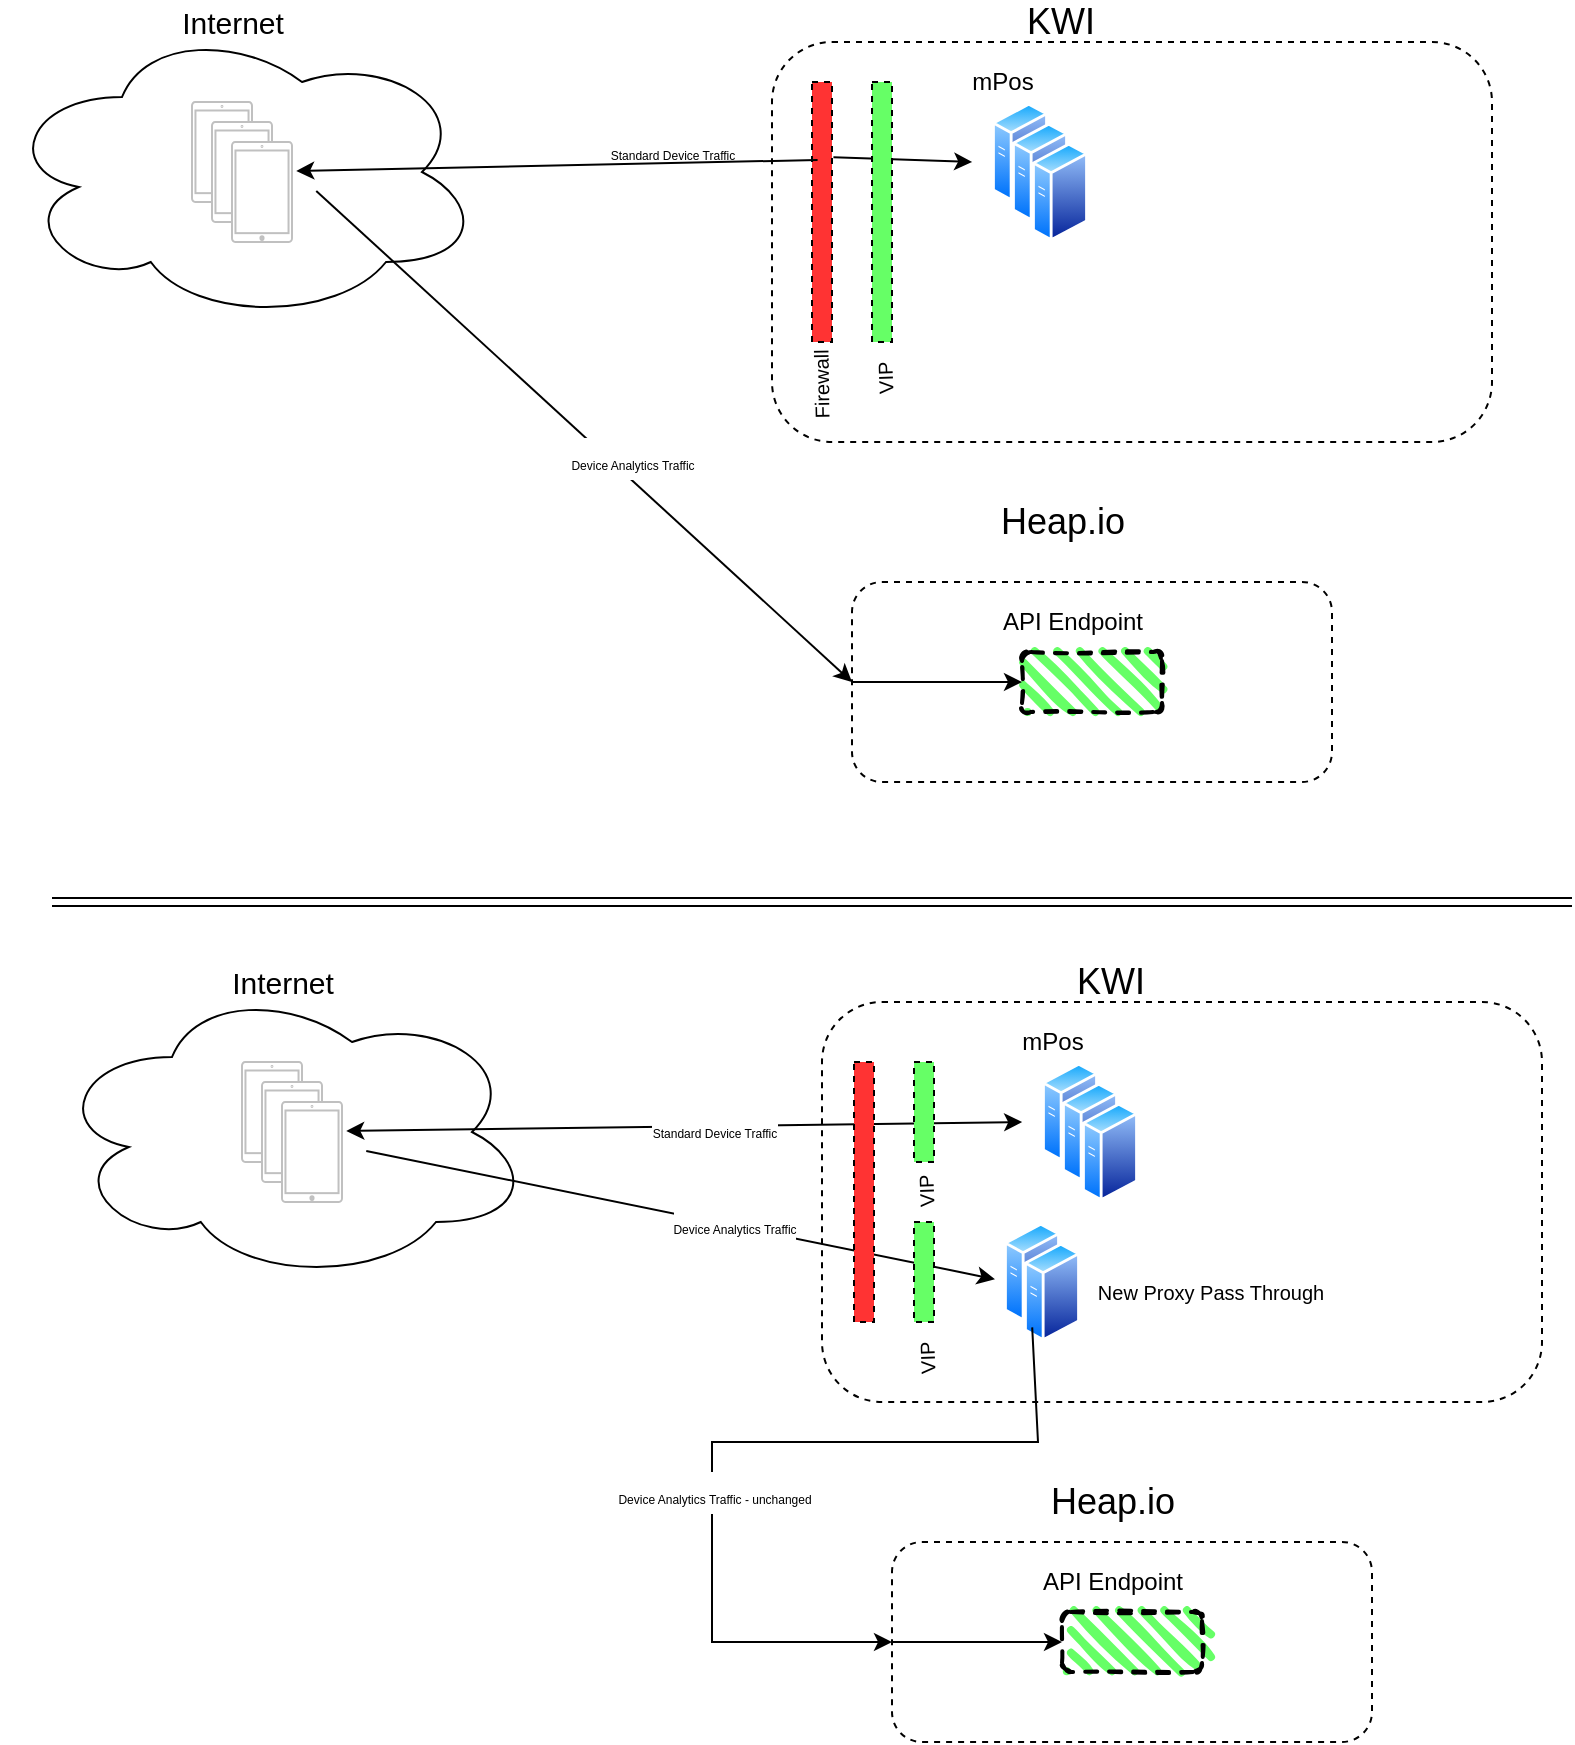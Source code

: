 <mxfile version="15.8.2" type="github">
  <diagram id="BCVr3omHkicOpqJ9TAwK" name="Page-1">
    <mxGraphModel dx="863" dy="479" grid="1" gridSize="10" guides="1" tooltips="1" connect="1" arrows="1" fold="1" page="1" pageScale="1" pageWidth="850" pageHeight="1100" math="0" shadow="0">
      <root>
        <mxCell id="0" />
        <mxCell id="1" parent="0" />
        <mxCell id="76EtGpGsDEVgRCwFcyli-1" value="" style="shape=cloud;whiteSpace=wrap;html=1;" vertex="1" parent="1">
          <mxGeometry x="15" y="40" width="240" height="150" as="geometry" />
        </mxCell>
        <mxCell id="76EtGpGsDEVgRCwFcyli-8" value="" style="html=1;verticalLabelPosition=bottom;labelBackgroundColor=#ffffff;verticalAlign=top;shadow=0;dashed=0;strokeWidth=1;shape=mxgraph.ios7.misc.ipad13inch;strokeColor=#c0c0c0;" vertex="1" parent="1">
          <mxGeometry x="110" y="80" width="30" height="50" as="geometry" />
        </mxCell>
        <mxCell id="76EtGpGsDEVgRCwFcyli-12" value="" style="html=1;verticalLabelPosition=bottom;labelBackgroundColor=#ffffff;verticalAlign=top;shadow=0;dashed=0;strokeWidth=1;shape=mxgraph.ios7.misc.ipad13inch;strokeColor=#c0c0c0;" vertex="1" parent="1">
          <mxGeometry x="120" y="90" width="30" height="50" as="geometry" />
        </mxCell>
        <mxCell id="76EtGpGsDEVgRCwFcyli-13" value="" style="html=1;verticalLabelPosition=bottom;labelBackgroundColor=#ffffff;verticalAlign=top;shadow=0;dashed=0;strokeWidth=1;shape=mxgraph.ios7.misc.ipad13inch;strokeColor=#c0c0c0;" vertex="1" parent="1">
          <mxGeometry x="130" y="100" width="30" height="50" as="geometry" />
        </mxCell>
        <mxCell id="76EtGpGsDEVgRCwFcyli-16" value="" style="rounded=1;whiteSpace=wrap;html=1;fixDash=0;dashed=1;" vertex="1" parent="1">
          <mxGeometry x="400" y="50" width="360" height="200" as="geometry" />
        </mxCell>
        <mxCell id="76EtGpGsDEVgRCwFcyli-17" value="" style="aspect=fixed;perimeter=ellipsePerimeter;html=1;align=center;shadow=0;dashed=0;spacingTop=3;image;image=img/lib/active_directory/generic_server.svg;rounded=1;" vertex="1" parent="1">
          <mxGeometry x="510" y="80" width="28.0" height="50" as="geometry" />
        </mxCell>
        <mxCell id="76EtGpGsDEVgRCwFcyli-18" value="" style="aspect=fixed;perimeter=ellipsePerimeter;html=1;align=center;shadow=0;dashed=0;spacingTop=3;image;image=img/lib/active_directory/generic_server.svg;rounded=1;" vertex="1" parent="1">
          <mxGeometry x="520" y="90" width="28.0" height="50" as="geometry" />
        </mxCell>
        <mxCell id="76EtGpGsDEVgRCwFcyli-19" value="" style="aspect=fixed;perimeter=ellipsePerimeter;html=1;align=center;shadow=0;dashed=0;spacingTop=3;image;image=img/lib/active_directory/generic_server.svg;rounded=1;" vertex="1" parent="1">
          <mxGeometry x="530" y="100" width="28.0" height="50" as="geometry" />
        </mxCell>
        <mxCell id="76EtGpGsDEVgRCwFcyli-21" value="mPos" style="text;html=1;resizable=0;autosize=1;align=center;verticalAlign=middle;points=[];fillColor=none;strokeColor=none;rounded=0;" vertex="1" parent="1">
          <mxGeometry x="490" y="60" width="50" height="20" as="geometry" />
        </mxCell>
        <mxCell id="76EtGpGsDEVgRCwFcyli-22" value="" style="rounded=1;whiteSpace=wrap;html=1;fixDash=0;dashed=1;" vertex="1" parent="1">
          <mxGeometry x="440" y="320" width="240" height="100" as="geometry" />
        </mxCell>
        <mxCell id="76EtGpGsDEVgRCwFcyli-25" value="" style="rounded=1;whiteSpace=wrap;html=1;strokeWidth=2;fillWeight=4;hachureGap=8;hachureAngle=45;fillColor=#66FF66;sketch=1;dashed=1;" vertex="1" parent="1">
          <mxGeometry x="525" y="355" width="70" height="30" as="geometry" />
        </mxCell>
        <mxCell id="76EtGpGsDEVgRCwFcyli-26" value="API Endpoint" style="text;html=1;resizable=0;autosize=1;align=center;verticalAlign=middle;points=[];fillColor=none;strokeColor=none;rounded=0;dashed=1;" vertex="1" parent="1">
          <mxGeometry x="505" y="330" width="90" height="20" as="geometry" />
        </mxCell>
        <mxCell id="76EtGpGsDEVgRCwFcyli-27" value="&lt;font style=&quot;font-size: 18px&quot;&gt;&lt;font style=&quot;font-size: 18px&quot;&gt;Heap&lt;/font&gt;.io&lt;/font&gt;" style="text;html=1;resizable=0;autosize=1;align=center;verticalAlign=middle;points=[];fillColor=none;strokeColor=none;rounded=0;dashed=1;" vertex="1" parent="1">
          <mxGeometry x="505" y="280" width="80" height="20" as="geometry" />
        </mxCell>
        <mxCell id="76EtGpGsDEVgRCwFcyli-28" value="&lt;span style=&quot;font-size: 18px&quot;&gt;KWI&lt;/span&gt;" style="text;html=1;resizable=0;autosize=1;align=center;verticalAlign=middle;points=[];fillColor=none;strokeColor=none;rounded=0;dashed=1;" vertex="1" parent="1">
          <mxGeometry x="519" y="30" width="50" height="20" as="geometry" />
        </mxCell>
        <mxCell id="76EtGpGsDEVgRCwFcyli-30" value="" style="endArrow=classic;startArrow=none;html=1;rounded=0;fontSize=18;exitX=1.071;exitY=0.289;exitDx=0;exitDy=0;exitPerimeter=0;entryX=0.278;entryY=0.3;entryDx=0;entryDy=0;entryPerimeter=0;" edge="1" parent="1" source="76EtGpGsDEVgRCwFcyli-70" target="76EtGpGsDEVgRCwFcyli-16">
          <mxGeometry width="50" height="50" relative="1" as="geometry">
            <mxPoint x="340" y="260" as="sourcePoint" />
            <mxPoint x="390" y="210" as="targetPoint" />
          </mxGeometry>
        </mxCell>
        <mxCell id="76EtGpGsDEVgRCwFcyli-31" value="&lt;font style=&quot;font-size: 6px&quot;&gt;Standard Device Traffic&lt;/font&gt;" style="edgeLabel;html=1;align=center;verticalAlign=middle;resizable=0;points=[];fontSize=18;" vertex="1" connectable="0" parent="76EtGpGsDEVgRCwFcyli-30">
          <mxGeometry x="0.09" relative="1" as="geometry">
            <mxPoint x="-119" y="-6" as="offset" />
          </mxGeometry>
        </mxCell>
        <mxCell id="76EtGpGsDEVgRCwFcyli-32" value="" style="endArrow=classic;startArrow=none;html=1;rounded=0;fontSize=18;exitX=1.071;exitY=0.289;exitDx=0;exitDy=0;exitPerimeter=0;entryX=0;entryY=0.5;entryDx=0;entryDy=0;startFill=0;" edge="1" parent="1" target="76EtGpGsDEVgRCwFcyli-22">
          <mxGeometry width="50" height="50" relative="1" as="geometry">
            <mxPoint x="172.13" y="124.45" as="sourcePoint" />
            <mxPoint x="430.08" y="110" as="targetPoint" />
          </mxGeometry>
        </mxCell>
        <mxCell id="76EtGpGsDEVgRCwFcyli-33" value="&lt;span style=&quot;font-size: 6px&quot;&gt;Device Analytics Traffic&lt;br&gt;&lt;/span&gt;" style="edgeLabel;html=1;align=center;verticalAlign=middle;resizable=0;points=[];fontSize=18;" vertex="1" connectable="0" parent="76EtGpGsDEVgRCwFcyli-32">
          <mxGeometry x="0.09" relative="1" as="geometry">
            <mxPoint x="12" as="offset" />
          </mxGeometry>
        </mxCell>
        <mxCell id="76EtGpGsDEVgRCwFcyli-34" value="" style="endArrow=classic;startArrow=none;html=1;rounded=0;fontSize=18;entryX=0;entryY=0.5;entryDx=0;entryDy=0;startFill=0;exitX=0;exitY=0.5;exitDx=0;exitDy=0;" edge="1" parent="1" source="76EtGpGsDEVgRCwFcyli-22" target="76EtGpGsDEVgRCwFcyli-25">
          <mxGeometry width="50" height="50" relative="1" as="geometry">
            <mxPoint x="130" y="320" as="sourcePoint" />
            <mxPoint x="450" y="380" as="targetPoint" />
          </mxGeometry>
        </mxCell>
        <mxCell id="76EtGpGsDEVgRCwFcyli-36" value="&lt;font style=&quot;font-size: 15px&quot;&gt;Internet&lt;/font&gt;" style="text;html=1;resizable=0;autosize=1;align=center;verticalAlign=middle;points=[];fillColor=none;strokeColor=none;rounded=0;dashed=1;fontSize=6;" vertex="1" parent="1">
          <mxGeometry x="95" y="30" width="70" height="20" as="geometry" />
        </mxCell>
        <mxCell id="76EtGpGsDEVgRCwFcyli-37" value="" style="shape=link;html=1;rounded=0;fontSize=15;startArrow=none;startFill=0;" edge="1" parent="1">
          <mxGeometry width="100" relative="1" as="geometry">
            <mxPoint x="40" y="480" as="sourcePoint" />
            <mxPoint x="800" y="480" as="targetPoint" />
          </mxGeometry>
        </mxCell>
        <mxCell id="76EtGpGsDEVgRCwFcyli-38" value="" style="shape=cloud;whiteSpace=wrap;html=1;" vertex="1" parent="1">
          <mxGeometry x="40" y="520" width="240" height="150" as="geometry" />
        </mxCell>
        <mxCell id="76EtGpGsDEVgRCwFcyli-39" value="" style="html=1;verticalLabelPosition=bottom;labelBackgroundColor=#ffffff;verticalAlign=top;shadow=0;dashed=0;strokeWidth=1;shape=mxgraph.ios7.misc.ipad13inch;strokeColor=#c0c0c0;" vertex="1" parent="1">
          <mxGeometry x="135" y="560" width="30" height="50" as="geometry" />
        </mxCell>
        <mxCell id="76EtGpGsDEVgRCwFcyli-40" value="" style="html=1;verticalLabelPosition=bottom;labelBackgroundColor=#ffffff;verticalAlign=top;shadow=0;dashed=0;strokeWidth=1;shape=mxgraph.ios7.misc.ipad13inch;strokeColor=#c0c0c0;" vertex="1" parent="1">
          <mxGeometry x="145" y="570" width="30" height="50" as="geometry" />
        </mxCell>
        <mxCell id="76EtGpGsDEVgRCwFcyli-41" value="" style="html=1;verticalLabelPosition=bottom;labelBackgroundColor=#ffffff;verticalAlign=top;shadow=0;dashed=0;strokeWidth=1;shape=mxgraph.ios7.misc.ipad13inch;strokeColor=#c0c0c0;" vertex="1" parent="1">
          <mxGeometry x="155" y="580" width="30" height="50" as="geometry" />
        </mxCell>
        <mxCell id="76EtGpGsDEVgRCwFcyli-42" value="" style="rounded=1;whiteSpace=wrap;html=1;fixDash=0;dashed=1;" vertex="1" parent="1">
          <mxGeometry x="425" y="530" width="360" height="200" as="geometry" />
        </mxCell>
        <mxCell id="76EtGpGsDEVgRCwFcyli-43" value="" style="aspect=fixed;perimeter=ellipsePerimeter;html=1;align=center;shadow=0;dashed=0;spacingTop=3;image;image=img/lib/active_directory/generic_server.svg;rounded=1;" vertex="1" parent="1">
          <mxGeometry x="535" y="560" width="28.0" height="50" as="geometry" />
        </mxCell>
        <mxCell id="76EtGpGsDEVgRCwFcyli-44" value="" style="aspect=fixed;perimeter=ellipsePerimeter;html=1;align=center;shadow=0;dashed=0;spacingTop=3;image;image=img/lib/active_directory/generic_server.svg;rounded=1;" vertex="1" parent="1">
          <mxGeometry x="545" y="570" width="28.0" height="50" as="geometry" />
        </mxCell>
        <mxCell id="76EtGpGsDEVgRCwFcyli-45" value="" style="aspect=fixed;perimeter=ellipsePerimeter;html=1;align=center;shadow=0;dashed=0;spacingTop=3;image;image=img/lib/active_directory/generic_server.svg;rounded=1;" vertex="1" parent="1">
          <mxGeometry x="555" y="580" width="28.0" height="50" as="geometry" />
        </mxCell>
        <mxCell id="76EtGpGsDEVgRCwFcyli-46" value="mPos" style="text;html=1;resizable=0;autosize=1;align=center;verticalAlign=middle;points=[];fillColor=none;strokeColor=none;rounded=0;" vertex="1" parent="1">
          <mxGeometry x="515" y="540" width="50" height="20" as="geometry" />
        </mxCell>
        <mxCell id="76EtGpGsDEVgRCwFcyli-47" value="" style="rounded=1;whiteSpace=wrap;html=1;fixDash=0;dashed=1;" vertex="1" parent="1">
          <mxGeometry x="460" y="800" width="240" height="100" as="geometry" />
        </mxCell>
        <mxCell id="76EtGpGsDEVgRCwFcyli-48" value="" style="rounded=1;whiteSpace=wrap;html=1;strokeWidth=2;fillWeight=4;hachureGap=8;hachureAngle=45;fillColor=#66FF66;sketch=1;dashed=1;" vertex="1" parent="1">
          <mxGeometry x="545" y="835" width="70" height="30" as="geometry" />
        </mxCell>
        <mxCell id="76EtGpGsDEVgRCwFcyli-49" value="API Endpoint" style="text;html=1;resizable=0;autosize=1;align=center;verticalAlign=middle;points=[];fillColor=none;strokeColor=none;rounded=0;dashed=1;" vertex="1" parent="1">
          <mxGeometry x="525" y="810" width="90" height="20" as="geometry" />
        </mxCell>
        <mxCell id="76EtGpGsDEVgRCwFcyli-50" value="&lt;font style=&quot;font-size: 18px&quot;&gt;&lt;font style=&quot;font-size: 18px&quot;&gt;Heap&lt;/font&gt;.io&lt;/font&gt;" style="text;html=1;resizable=0;autosize=1;align=center;verticalAlign=middle;points=[];fillColor=none;strokeColor=none;rounded=0;dashed=1;" vertex="1" parent="1">
          <mxGeometry x="530" y="770" width="80" height="20" as="geometry" />
        </mxCell>
        <mxCell id="76EtGpGsDEVgRCwFcyli-51" value="&lt;span style=&quot;font-size: 18px&quot;&gt;KWI&lt;/span&gt;" style="text;html=1;resizable=0;autosize=1;align=center;verticalAlign=middle;points=[];fillColor=none;strokeColor=none;rounded=0;dashed=1;" vertex="1" parent="1">
          <mxGeometry x="544" y="510" width="50" height="20" as="geometry" />
        </mxCell>
        <mxCell id="76EtGpGsDEVgRCwFcyli-52" value="" style="endArrow=classic;startArrow=classic;html=1;rounded=0;fontSize=18;exitX=1.071;exitY=0.289;exitDx=0;exitDy=0;exitPerimeter=0;entryX=0.278;entryY=0.3;entryDx=0;entryDy=0;entryPerimeter=0;" edge="1" parent="1" source="76EtGpGsDEVgRCwFcyli-41" target="76EtGpGsDEVgRCwFcyli-42">
          <mxGeometry width="50" height="50" relative="1" as="geometry">
            <mxPoint x="365" y="740" as="sourcePoint" />
            <mxPoint x="415" y="690" as="targetPoint" />
          </mxGeometry>
        </mxCell>
        <mxCell id="76EtGpGsDEVgRCwFcyli-53" value="&lt;font style=&quot;font-size: 6px&quot;&gt;Standard Device Traffic&lt;/font&gt;" style="edgeLabel;html=1;align=center;verticalAlign=middle;resizable=0;points=[];fontSize=18;" vertex="1" connectable="0" parent="76EtGpGsDEVgRCwFcyli-52">
          <mxGeometry x="0.09" relative="1" as="geometry">
            <mxPoint as="offset" />
          </mxGeometry>
        </mxCell>
        <mxCell id="76EtGpGsDEVgRCwFcyli-54" value="" style="endArrow=classic;startArrow=none;html=1;rounded=0;fontSize=18;exitX=1.071;exitY=0.289;exitDx=0;exitDy=0;exitPerimeter=0;startFill=0;entryX=-0.161;entryY=0.572;entryDx=0;entryDy=0;entryPerimeter=0;" edge="1" parent="1" target="76EtGpGsDEVgRCwFcyli-62">
          <mxGeometry width="50" height="50" relative="1" as="geometry">
            <mxPoint x="197.13" y="604.45" as="sourcePoint" />
            <mxPoint x="380" y="840" as="targetPoint" />
          </mxGeometry>
        </mxCell>
        <mxCell id="76EtGpGsDEVgRCwFcyli-55" value="&lt;span style=&quot;font-size: 6px&quot;&gt;Device Analytics Traffic&lt;br&gt;&lt;/span&gt;" style="edgeLabel;html=1;align=center;verticalAlign=middle;resizable=0;points=[];fontSize=18;" vertex="1" connectable="0" parent="76EtGpGsDEVgRCwFcyli-54">
          <mxGeometry x="0.09" relative="1" as="geometry">
            <mxPoint x="12" as="offset" />
          </mxGeometry>
        </mxCell>
        <mxCell id="76EtGpGsDEVgRCwFcyli-56" value="" style="endArrow=classic;startArrow=none;html=1;rounded=0;fontSize=18;entryX=0;entryY=0.5;entryDx=0;entryDy=0;startFill=0;exitX=0;exitY=0.5;exitDx=0;exitDy=0;" edge="1" parent="1" source="76EtGpGsDEVgRCwFcyli-47" target="76EtGpGsDEVgRCwFcyli-48">
          <mxGeometry width="50" height="50" relative="1" as="geometry">
            <mxPoint x="150" y="800" as="sourcePoint" />
            <mxPoint x="470" y="860" as="targetPoint" />
          </mxGeometry>
        </mxCell>
        <mxCell id="76EtGpGsDEVgRCwFcyli-57" value="&lt;font style=&quot;font-size: 15px&quot;&gt;Internet&lt;/font&gt;" style="text;html=1;resizable=0;autosize=1;align=center;verticalAlign=middle;points=[];fillColor=none;strokeColor=none;rounded=0;dashed=1;fontSize=6;" vertex="1" parent="1">
          <mxGeometry x="120" y="510" width="70" height="20" as="geometry" />
        </mxCell>
        <mxCell id="76EtGpGsDEVgRCwFcyli-62" value="" style="aspect=fixed;perimeter=ellipsePerimeter;html=1;align=center;shadow=0;dashed=0;spacingTop=3;image;image=img/lib/active_directory/generic_server.svg;rounded=1;fontSize=15;fillColor=#66FF66;" vertex="1" parent="1">
          <mxGeometry x="516" y="640" width="28.0" height="50" as="geometry" />
        </mxCell>
        <mxCell id="76EtGpGsDEVgRCwFcyli-63" value="" style="aspect=fixed;perimeter=ellipsePerimeter;html=1;align=center;shadow=0;dashed=0;spacingTop=3;image;image=img/lib/active_directory/generic_server.svg;rounded=1;fontSize=15;fillColor=#66FF66;" vertex="1" parent="1">
          <mxGeometry x="526" y="650" width="28.0" height="50" as="geometry" />
        </mxCell>
        <mxCell id="76EtGpGsDEVgRCwFcyli-65" value="" style="endArrow=classic;startArrow=none;html=1;rounded=0;fontSize=15;exitX=0;exitY=1;exitDx=0;exitDy=0;startFill=0;" edge="1" parent="1" source="76EtGpGsDEVgRCwFcyli-63">
          <mxGeometry width="50" height="50" relative="1" as="geometry">
            <mxPoint x="360" y="840" as="sourcePoint" />
            <mxPoint x="460" y="850" as="targetPoint" />
            <Array as="points">
              <mxPoint x="533" y="750" />
              <mxPoint x="370" y="750" />
              <mxPoint x="370" y="850" />
            </Array>
          </mxGeometry>
        </mxCell>
        <mxCell id="76EtGpGsDEVgRCwFcyli-70" value="" style="rounded=0;whiteSpace=wrap;html=1;dashed=1;fontSize=15;fillColor=#FF3333;" vertex="1" parent="1">
          <mxGeometry x="420" y="70" width="10" height="130" as="geometry" />
        </mxCell>
        <mxCell id="76EtGpGsDEVgRCwFcyli-71" value="" style="endArrow=none;startArrow=classic;html=1;rounded=0;fontSize=18;exitX=1.071;exitY=0.289;exitDx=0;exitDy=0;exitPerimeter=0;entryX=0.278;entryY=0.3;entryDx=0;entryDy=0;entryPerimeter=0;" edge="1" parent="1" source="76EtGpGsDEVgRCwFcyli-13" target="76EtGpGsDEVgRCwFcyli-70">
          <mxGeometry width="50" height="50" relative="1" as="geometry">
            <mxPoint x="162.13" y="114.45" as="sourcePoint" />
            <mxPoint x="500.08" y="110" as="targetPoint" />
          </mxGeometry>
        </mxCell>
        <mxCell id="76EtGpGsDEVgRCwFcyli-73" value="" style="rounded=0;whiteSpace=wrap;html=1;dashed=1;fontSize=15;fillColor=#66FF66;" vertex="1" parent="1">
          <mxGeometry x="450" y="70" width="10" height="130" as="geometry" />
        </mxCell>
        <mxCell id="76EtGpGsDEVgRCwFcyli-74" value="&lt;font style=&quot;font-size: 10px&quot;&gt;Firewall&lt;/font&gt;" style="text;html=1;resizable=0;autosize=1;align=center;verticalAlign=middle;points=[];fillColor=none;strokeColor=none;rounded=0;dashed=1;fontSize=15;rotation=-91;" vertex="1" parent="1">
          <mxGeometry x="397" y="206.5" width="50" height="30" as="geometry" />
        </mxCell>
        <mxCell id="76EtGpGsDEVgRCwFcyli-75" value="&lt;font style=&quot;font-size: 10px&quot;&gt;VIP&lt;/font&gt;" style="text;html=1;resizable=0;autosize=1;align=center;verticalAlign=middle;points=[];fillColor=none;strokeColor=none;rounded=0;dashed=1;fontSize=15;rotation=-92;" vertex="1" parent="1">
          <mxGeometry x="439" y="203.5" width="30" height="30" as="geometry" />
        </mxCell>
        <mxCell id="76EtGpGsDEVgRCwFcyli-76" value="" style="rounded=0;whiteSpace=wrap;html=1;dashed=1;fontSize=15;fillColor=#FF3333;" vertex="1" parent="1">
          <mxGeometry x="441" y="560" width="10" height="130" as="geometry" />
        </mxCell>
        <mxCell id="76EtGpGsDEVgRCwFcyli-77" value="" style="rounded=0;whiteSpace=wrap;html=1;dashed=1;fontSize=15;fillColor=#66FF66;" vertex="1" parent="1">
          <mxGeometry x="471" y="560" width="10" height="50" as="geometry" />
        </mxCell>
        <mxCell id="76EtGpGsDEVgRCwFcyli-78" value="&lt;font style=&quot;font-size: 10px&quot;&gt;VIP&lt;/font&gt;" style="text;html=1;resizable=0;autosize=1;align=center;verticalAlign=middle;points=[];fillColor=none;strokeColor=none;rounded=0;dashed=1;fontSize=15;rotation=-92;" vertex="1" parent="1">
          <mxGeometry x="460" y="693.5" width="30" height="30" as="geometry" />
        </mxCell>
        <mxCell id="76EtGpGsDEVgRCwFcyli-79" value="" style="rounded=0;whiteSpace=wrap;html=1;dashed=1;fontSize=15;fillColor=#66FF66;" vertex="1" parent="1">
          <mxGeometry x="471" y="640" width="10" height="50" as="geometry" />
        </mxCell>
        <mxCell id="76EtGpGsDEVgRCwFcyli-80" value="&lt;font style=&quot;font-size: 10px&quot;&gt;VIP&lt;/font&gt;" style="text;html=1;resizable=0;autosize=1;align=center;verticalAlign=middle;points=[];fillColor=none;strokeColor=none;rounded=0;dashed=1;fontSize=15;rotation=-92;" vertex="1" parent="1">
          <mxGeometry x="460" y="610" width="30" height="30" as="geometry" />
        </mxCell>
        <mxCell id="76EtGpGsDEVgRCwFcyli-81" value="New Proxy Pass Through" style="text;html=1;resizable=0;autosize=1;align=center;verticalAlign=middle;points=[];fillColor=none;strokeColor=none;rounded=0;dashed=1;fontSize=10;" vertex="1" parent="1">
          <mxGeometry x="554" y="665" width="130" height="20" as="geometry" />
        </mxCell>
        <mxCell id="76EtGpGsDEVgRCwFcyli-82" value="&lt;span style=&quot;font-size: 6px&quot;&gt;Device Analytics Traffic - unchanged&lt;br&gt;&lt;/span&gt;" style="edgeLabel;html=1;align=center;verticalAlign=middle;resizable=0;points=[];fontSize=18;" vertex="1" connectable="0" parent="1">
          <mxGeometry x="340.0" y="664.997" as="geometry">
            <mxPoint x="31" y="110" as="offset" />
          </mxGeometry>
        </mxCell>
      </root>
    </mxGraphModel>
  </diagram>
</mxfile>
